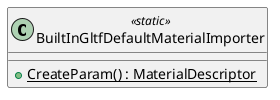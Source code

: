@startuml
class BuiltInGltfDefaultMaterialImporter <<static>> {
    + {static} CreateParam() : MaterialDescriptor
}
@enduml
